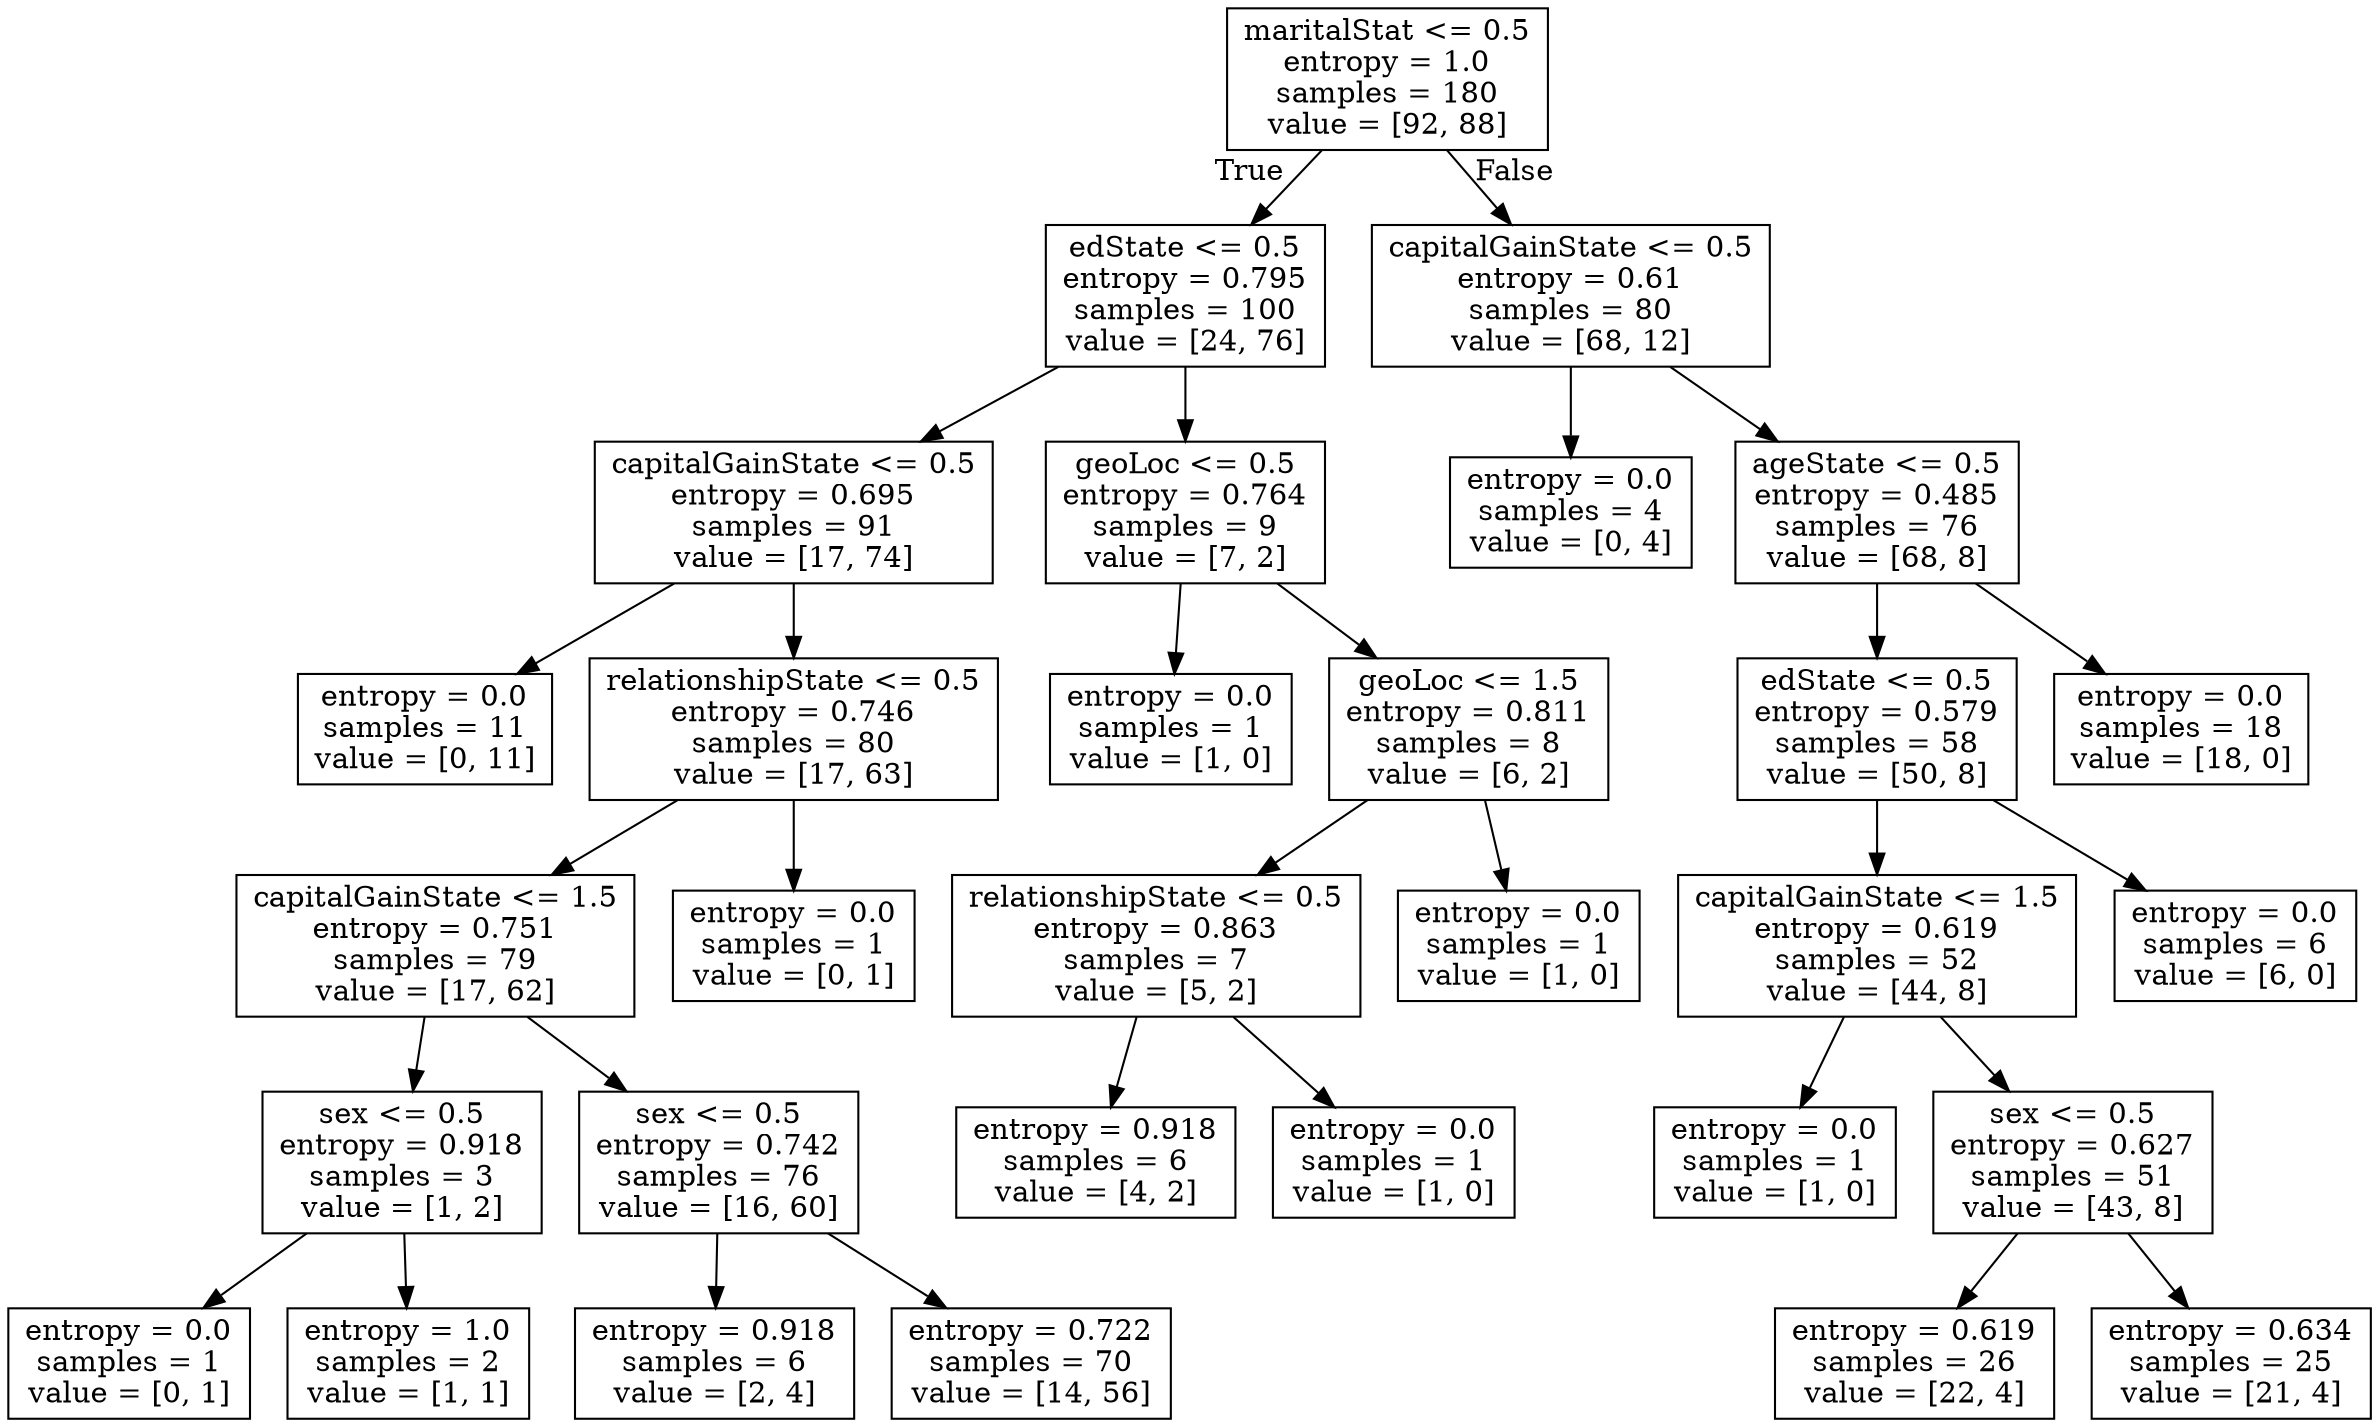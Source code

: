digraph Tree {
node [shape=box] ;
0 [label="maritalStat <= 0.5\nentropy = 1.0\nsamples = 180\nvalue = [92, 88]"] ;
1 [label="edState <= 0.5\nentropy = 0.795\nsamples = 100\nvalue = [24, 76]"] ;
0 -> 1 [labeldistance=2.5, labelangle=45, headlabel="True"] ;
2 [label="capitalGainState <= 0.5\nentropy = 0.695\nsamples = 91\nvalue = [17, 74]"] ;
1 -> 2 ;
3 [label="entropy = 0.0\nsamples = 11\nvalue = [0, 11]"] ;
2 -> 3 ;
4 [label="relationshipState <= 0.5\nentropy = 0.746\nsamples = 80\nvalue = [17, 63]"] ;
2 -> 4 ;
5 [label="capitalGainState <= 1.5\nentropy = 0.751\nsamples = 79\nvalue = [17, 62]"] ;
4 -> 5 ;
6 [label="sex <= 0.5\nentropy = 0.918\nsamples = 3\nvalue = [1, 2]"] ;
5 -> 6 ;
7 [label="entropy = 0.0\nsamples = 1\nvalue = [0, 1]"] ;
6 -> 7 ;
8 [label="entropy = 1.0\nsamples = 2\nvalue = [1, 1]"] ;
6 -> 8 ;
9 [label="sex <= 0.5\nentropy = 0.742\nsamples = 76\nvalue = [16, 60]"] ;
5 -> 9 ;
10 [label="entropy = 0.918\nsamples = 6\nvalue = [2, 4]"] ;
9 -> 10 ;
11 [label="entropy = 0.722\nsamples = 70\nvalue = [14, 56]"] ;
9 -> 11 ;
12 [label="entropy = 0.0\nsamples = 1\nvalue = [0, 1]"] ;
4 -> 12 ;
13 [label="geoLoc <= 0.5\nentropy = 0.764\nsamples = 9\nvalue = [7, 2]"] ;
1 -> 13 ;
14 [label="entropy = 0.0\nsamples = 1\nvalue = [1, 0]"] ;
13 -> 14 ;
15 [label="geoLoc <= 1.5\nentropy = 0.811\nsamples = 8\nvalue = [6, 2]"] ;
13 -> 15 ;
16 [label="relationshipState <= 0.5\nentropy = 0.863\nsamples = 7\nvalue = [5, 2]"] ;
15 -> 16 ;
17 [label="entropy = 0.918\nsamples = 6\nvalue = [4, 2]"] ;
16 -> 17 ;
18 [label="entropy = 0.0\nsamples = 1\nvalue = [1, 0]"] ;
16 -> 18 ;
19 [label="entropy = 0.0\nsamples = 1\nvalue = [1, 0]"] ;
15 -> 19 ;
20 [label="capitalGainState <= 0.5\nentropy = 0.61\nsamples = 80\nvalue = [68, 12]"] ;
0 -> 20 [labeldistance=2.5, labelangle=-45, headlabel="False"] ;
21 [label="entropy = 0.0\nsamples = 4\nvalue = [0, 4]"] ;
20 -> 21 ;
22 [label="ageState <= 0.5\nentropy = 0.485\nsamples = 76\nvalue = [68, 8]"] ;
20 -> 22 ;
23 [label="edState <= 0.5\nentropy = 0.579\nsamples = 58\nvalue = [50, 8]"] ;
22 -> 23 ;
24 [label="capitalGainState <= 1.5\nentropy = 0.619\nsamples = 52\nvalue = [44, 8]"] ;
23 -> 24 ;
25 [label="entropy = 0.0\nsamples = 1\nvalue = [1, 0]"] ;
24 -> 25 ;
26 [label="sex <= 0.5\nentropy = 0.627\nsamples = 51\nvalue = [43, 8]"] ;
24 -> 26 ;
27 [label="entropy = 0.619\nsamples = 26\nvalue = [22, 4]"] ;
26 -> 27 ;
28 [label="entropy = 0.634\nsamples = 25\nvalue = [21, 4]"] ;
26 -> 28 ;
29 [label="entropy = 0.0\nsamples = 6\nvalue = [6, 0]"] ;
23 -> 29 ;
30 [label="entropy = 0.0\nsamples = 18\nvalue = [18, 0]"] ;
22 -> 30 ;
}